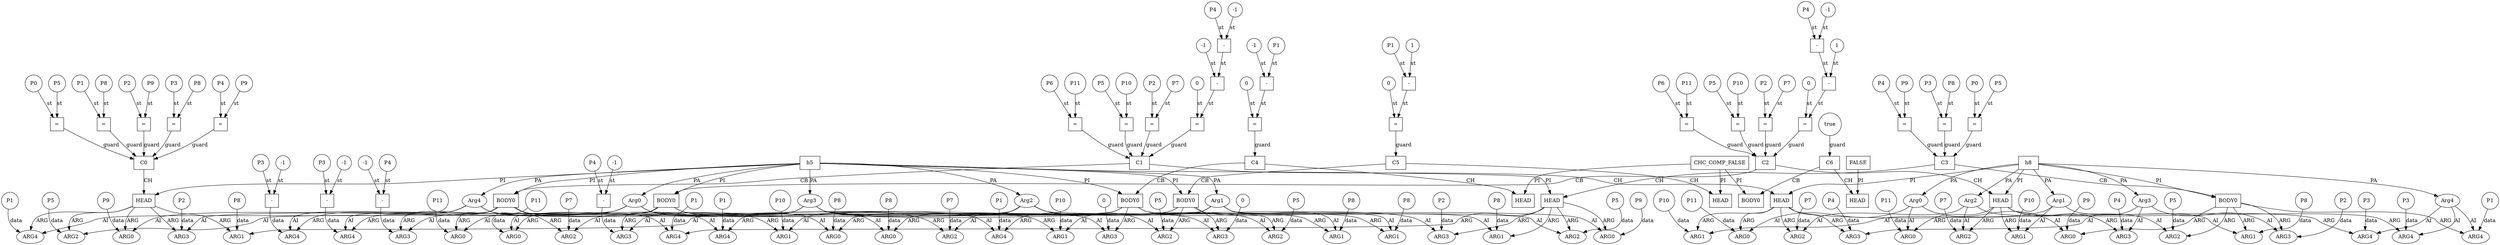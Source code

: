 // Horn Graph
digraph {
	"predicate_0" [label="h5"  nodeName="predicate_0" class=predicateName GNNNodeID=0 shape="box"]
	"predicateArgument_0" [label="Arg0"  nodeName="predicateArgument_0" class=predicateArgument GNNNodeID=1 shape="ellipse"]
		"predicate_0" -> "predicateArgument_0" [ label="PA"]
	"predicateArgument_1" [label="Arg1"  nodeName="predicateArgument_1" class=predicateArgument GNNNodeID=2 shape="ellipse"]
		"predicate_0" -> "predicateArgument_1" [ label="PA"]
	"predicateArgument_2" [label="Arg2"  nodeName="predicateArgument_2" class=predicateArgument GNNNodeID=3 shape="ellipse"]
		"predicate_0" -> "predicateArgument_2" [ label="PA"]
	"predicateArgument_3" [label="Arg3"  nodeName="predicateArgument_3" class=predicateArgument GNNNodeID=4 shape="ellipse"]
		"predicate_0" -> "predicateArgument_3" [ label="PA"]
	"predicateArgument_4" [label="Arg4"  nodeName="predicateArgument_4" class=predicateArgument GNNNodeID=5 shape="ellipse"]
		"predicate_0" -> "predicateArgument_4" [ label="PA"]
	"predicate_1" [label="h8"  nodeName="predicate_1" class=predicateName GNNNodeID=6 shape="box"]
	"predicateArgument_5" [label="Arg0"  nodeName="predicateArgument_5" class=predicateArgument GNNNodeID=7 shape="ellipse"]
		"predicate_1" -> "predicateArgument_5" [ label="PA"]
	"predicateArgument_6" [label="Arg1"  nodeName="predicateArgument_6" class=predicateArgument GNNNodeID=8 shape="ellipse"]
		"predicate_1" -> "predicateArgument_6" [ label="PA"]
	"predicateArgument_7" [label="Arg2"  nodeName="predicateArgument_7" class=predicateArgument GNNNodeID=9 shape="ellipse"]
		"predicate_1" -> "predicateArgument_7" [ label="PA"]
	"predicateArgument_8" [label="Arg3"  nodeName="predicateArgument_8" class=predicateArgument GNNNodeID=10 shape="ellipse"]
		"predicate_1" -> "predicateArgument_8" [ label="PA"]
	"predicateArgument_9" [label="Arg4"  nodeName="predicateArgument_9" class=predicateArgument GNNNodeID=11 shape="ellipse"]
		"predicate_1" -> "predicateArgument_9" [ label="PA"]
	"predicate_2" [label="CHC_COMP_FALSE"  nodeName="predicate_2" class=predicateName GNNNodeID=12 shape="box"]
	"predicate_3" [label="FALSE"  nodeName="predicate_3" class=predicateName GNNNodeID=13 shape="box"]
	"clause_0" [label="C0"  nodeName="clause_0" class=clause GNNNodeID=14 shape="box"]
	"=_15" [label="="  nodeName="=_15" class=operator GNNNodeID=15 shape="square"]
		"=_15" -> "clause_0" [ label="guard"]
	"P3_16" [label="P3"  nodeName="P3_16" class=symbolicConstant GNNNodeID=16 shape="circle"]
		"P3_16" -> "=_15" [ label="st"]
	"P8_17" [label="P8"  nodeName="P8_17" class=symbolicConstant GNNNodeID=17 shape="circle"]
		"P8_17" -> "=_15" [ label="st"]
	"=_18" [label="="  nodeName="=_18" class=operator GNNNodeID=18 shape="square"]
		"=_18" -> "clause_0" [ label="guard"]
	"P4_19" [label="P4"  nodeName="P4_19" class=symbolicConstant GNNNodeID=19 shape="circle"]
		"P4_19" -> "=_18" [ label="st"]
	"P9_20" [label="P9"  nodeName="P9_20" class=symbolicConstant GNNNodeID=20 shape="circle"]
		"P9_20" -> "=_18" [ label="st"]
	"=_21" [label="="  nodeName="=_21" class=operator GNNNodeID=21 shape="square"]
		"=_21" -> "clause_0" [ label="guard"]
	"P0_22" [label="P0"  nodeName="P0_22" class=symbolicConstant GNNNodeID=22 shape="circle"]
		"P0_22" -> "=_21" [ label="st"]
	"P5_23" [label="P5"  nodeName="P5_23" class=symbolicConstant GNNNodeID=23 shape="circle"]
		"P5_23" -> "=_21" [ label="st"]
	"=_24" [label="="  nodeName="=_24" class=operator GNNNodeID=24 shape="square"]
		"=_24" -> "clause_0" [ label="guard"]
	"P1_25" [label="P1"  nodeName="P1_25" class=symbolicConstant GNNNodeID=25 shape="circle"]
		"P1_25" -> "=_24" [ label="st"]
	"P8_26" [label="P8"  nodeName="P8_26" class=symbolicConstant GNNNodeID=26 shape="circle"]
		"P8_26" -> "=_24" [ label="st"]
	"=_27" [label="="  nodeName="=_27" class=operator GNNNodeID=27 shape="square"]
		"=_27" -> "clause_0" [ label="guard"]
	"P2_28" [label="P2"  nodeName="P2_28" class=symbolicConstant GNNNodeID=28 shape="circle"]
		"P2_28" -> "=_27" [ label="st"]
	"P9_29" [label="P9"  nodeName="P9_29" class=symbolicConstant GNNNodeID=29 shape="circle"]
		"P9_29" -> "=_27" [ label="st"]
	"clauseHead_0" [label="HEAD"  nodeName="clauseHead_0" class=clauseHead GNNNodeID=30 shape="box"]
		"clause_0" -> "clauseHead_0" [ label="CH"]
		"predicate_0" -> "clauseHead_0" [ label="PI"]
	"clauseArgument_0" [label="ARG0"  nodeName="clauseArgument_0" class=clauseArg GNNNodeID=31 shape="ellipse"]
		"clauseHead_0" -> "clauseArgument_0" [ label="ARG"]
		"predicateArgument_0" -> "clauseArgument_0" [ label="AI"]
	"P9_32" [label="P9"  nodeName="P9_32" class=symbolicConstant GNNNodeID=32 shape="circle"]
		"P9_32" -> "clauseArgument_0" [ label="data"]
	"clauseArgument_1" [label="ARG1"  nodeName="clauseArgument_1" class=clauseArg GNNNodeID=33 shape="ellipse"]
		"clauseHead_0" -> "clauseArgument_1" [ label="ARG"]
		"predicateArgument_1" -> "clauseArgument_1" [ label="AI"]
	"P8_34" [label="P8"  nodeName="P8_34" class=symbolicConstant GNNNodeID=34 shape="circle"]
		"P8_34" -> "clauseArgument_1" [ label="data"]
	"clauseArgument_2" [label="ARG2"  nodeName="clauseArgument_2" class=clauseArg GNNNodeID=35 shape="ellipse"]
		"clauseHead_0" -> "clauseArgument_2" [ label="ARG"]
		"predicateArgument_2" -> "clauseArgument_2" [ label="AI"]
	"P5_36" [label="P5"  nodeName="P5_36" class=symbolicConstant GNNNodeID=36 shape="circle"]
		"P5_36" -> "clauseArgument_2" [ label="data"]
	"clauseArgument_3" [label="ARG3"  nodeName="clauseArgument_3" class=clauseArg GNNNodeID=37 shape="ellipse"]
		"clauseHead_0" -> "clauseArgument_3" [ label="ARG"]
		"predicateArgument_3" -> "clauseArgument_3" [ label="AI"]
	"P2_38" [label="P2"  nodeName="P2_38" class=symbolicConstant GNNNodeID=38 shape="circle"]
		"P2_38" -> "clauseArgument_3" [ label="data"]
	"clauseArgument_4" [label="ARG4"  nodeName="clauseArgument_4" class=clauseArg GNNNodeID=39 shape="ellipse"]
		"clauseHead_0" -> "clauseArgument_4" [ label="ARG"]
		"predicateArgument_4" -> "clauseArgument_4" [ label="AI"]
	"P1_40" [label="P1"  nodeName="P1_40" class=symbolicConstant GNNNodeID=40 shape="circle"]
		"P1_40" -> "clauseArgument_4" [ label="data"]
	"clause_1" [label="C1"  nodeName="clause_1" class=clause GNNNodeID=41 shape="box"]
	">=_42" [label="="  nodeName=">=_42" class=operator GNNNodeID=42 shape="square"]
		">=_42" -> "clause_1" [ label="guard"]
	"0_43" [label="0"  nodeName="0_43" class=constant GNNNodeID=43 shape="circle"]
		"0_43" -> ">=_42" [ label="st"]
	"-_44" [label="-"  nodeName="-_44" class=operator GNNNodeID=44 shape="square"]
		"-_44" -> ">=_42" [ label="st"]
	"-1_45" [label="-1"  nodeName="-1_45" class=constant GNNNodeID=45 shape="circle"]
		"-1_45" -> "-_44" [ label="st"]
	"-_46" [label="-"  nodeName="-_46" class=operator GNNNodeID=46 shape="square"]
		"-_46" -> "-_44" [ label="st"]
	"P4_47" [label="P4"  nodeName="P4_47" class=symbolicConstant GNNNodeID=47 shape="circle"]
		"P4_47" -> "-_46" [ label="st"]
	"-1_48" [label="-1"  nodeName="-1_48" class=constant GNNNodeID=48 shape="circle"]
		"-1_48" -> "-_46" [ label="st"]
	"=_49" [label="="  nodeName="=_49" class=operator GNNNodeID=49 shape="square"]
		"=_49" -> "clause_1" [ label="guard"]
	"P6_50" [label="P6"  nodeName="P6_50" class=symbolicConstant GNNNodeID=50 shape="circle"]
		"P6_50" -> "=_49" [ label="st"]
	"P11_51" [label="P11"  nodeName="P11_51" class=symbolicConstant GNNNodeID=51 shape="circle"]
		"P11_51" -> "=_49" [ label="st"]
	"=_52" [label="="  nodeName="=_52" class=operator GNNNodeID=52 shape="square"]
		"=_52" -> "clause_1" [ label="guard"]
	"P5_53" [label="P5"  nodeName="P5_53" class=symbolicConstant GNNNodeID=53 shape="circle"]
		"P5_53" -> "=_52" [ label="st"]
	"P10_54" [label="P10"  nodeName="P10_54" class=symbolicConstant GNNNodeID=54 shape="circle"]
		"P10_54" -> "=_52" [ label="st"]
	"=_55" [label="="  nodeName="=_55" class=operator GNNNodeID=55 shape="square"]
		"=_55" -> "clause_1" [ label="guard"]
	"P2_56" [label="P2"  nodeName="P2_56" class=symbolicConstant GNNNodeID=56 shape="circle"]
		"P2_56" -> "=_55" [ label="st"]
	"P7_57" [label="P7"  nodeName="P7_57" class=symbolicConstant GNNNodeID=57 shape="circle"]
		"P7_57" -> "=_55" [ label="st"]
	"clauseHead_1" [label="HEAD"  nodeName="clauseHead_1" class=clauseHead GNNNodeID=58 shape="box"]
		"clause_1" -> "clauseHead_1" [ label="CH"]
		"predicate_1" -> "clauseHead_1" [ label="PI"]
	"clauseArgument_5" [label="ARG0"  nodeName="clauseArgument_5" class=clauseArg GNNNodeID=59 shape="ellipse"]
		"clauseHead_1" -> "clauseArgument_5" [ label="ARG"]
		"predicateArgument_5" -> "clauseArgument_5" [ label="AI"]
	"P11_60" [label="P11"  nodeName="P11_60" class=symbolicConstant GNNNodeID=60 shape="circle"]
		"P11_60" -> "clauseArgument_5" [ label="data"]
	"clauseArgument_6" [label="ARG1"  nodeName="clauseArgument_6" class=clauseArg GNNNodeID=61 shape="ellipse"]
		"clauseHead_1" -> "clauseArgument_6" [ label="ARG"]
		"predicateArgument_6" -> "clauseArgument_6" [ label="AI"]
	"P10_62" [label="P10"  nodeName="P10_62" class=symbolicConstant GNNNodeID=62 shape="circle"]
		"P10_62" -> "clauseArgument_6" [ label="data"]
	"clauseArgument_7" [label="ARG2"  nodeName="clauseArgument_7" class=clauseArg GNNNodeID=63 shape="ellipse"]
		"clauseHead_1" -> "clauseArgument_7" [ label="ARG"]
		"predicateArgument_7" -> "clauseArgument_7" [ label="AI"]
	"P7_64" [label="P7"  nodeName="P7_64" class=symbolicConstant GNNNodeID=64 shape="circle"]
		"P7_64" -> "clauseArgument_7" [ label="data"]
	"clauseArgument_8" [label="ARG3"  nodeName="clauseArgument_8" class=clauseArg GNNNodeID=65 shape="ellipse"]
		"clauseHead_1" -> "clauseArgument_8" [ label="ARG"]
		"predicateArgument_8" -> "clauseArgument_8" [ label="AI"]
	"P4_66" [label="P4"  nodeName="P4_66" class=symbolicConstant GNNNodeID=66 shape="circle"]
		"P4_66" -> "clauseArgument_8" [ label="data"]
	"clauseArgument_9" [label="ARG4"  nodeName="clauseArgument_9" class=clauseArg GNNNodeID=67 shape="ellipse"]
		"clauseHead_1" -> "clauseArgument_9" [ label="ARG"]
		"predicateArgument_9" -> "clauseArgument_9" [ label="AI"]
	"P3_68" [label="P3"  nodeName="P3_68" class=symbolicConstant GNNNodeID=68 shape="circle"]
		"P3_68" -> "clauseArgument_9" [ label="data"]
	"clauseBody_0" [label="BODY0"  nodeName="clauseBody_0" class=clauseBody GNNNodeID=69 shape="box"]
		"clause_1" -> "clauseBody_0" [ label="CB"]
		"predicate_0" -> "clauseBody_0" [ label="PI"]
	"clauseArgument_10" [label="ARG0"  nodeName="clauseArgument_10" class=clauseArg GNNNodeID=70 shape="ellipse"]
		"clauseBody_0" -> "clauseArgument_10" [ label="ARG"]
		"predicateArgument_0" -> "clauseArgument_10" [ label="AI"]
	"P11_71" [label="P11"  nodeName="P11_71" class=symbolicConstant GNNNodeID=71 shape="circle"]
		"P11_71" -> "clauseArgument_10" [ label="data"]
	"clauseArgument_11" [label="ARG1"  nodeName="clauseArgument_11" class=clauseArg GNNNodeID=72 shape="ellipse"]
		"clauseBody_0" -> "clauseArgument_11" [ label="ARG"]
		"predicateArgument_1" -> "clauseArgument_11" [ label="AI"]
	"P10_73" [label="P10"  nodeName="P10_73" class=symbolicConstant GNNNodeID=73 shape="circle"]
		"P10_73" -> "clauseArgument_11" [ label="data"]
	"clauseArgument_12" [label="ARG2"  nodeName="clauseArgument_12" class=clauseArg GNNNodeID=74 shape="ellipse"]
		"clauseBody_0" -> "clauseArgument_12" [ label="ARG"]
		"predicateArgument_2" -> "clauseArgument_12" [ label="AI"]
	"P7_75" [label="P7"  nodeName="P7_75" class=symbolicConstant GNNNodeID=75 shape="circle"]
		"P7_75" -> "clauseArgument_12" [ label="data"]
	"clauseArgument_13" [label="ARG3"  nodeName="clauseArgument_13" class=clauseArg GNNNodeID=76 shape="ellipse"]
		"clauseBody_0" -> "clauseArgument_13" [ label="ARG"]
		"predicateArgument_3" -> "clauseArgument_13" [ label="AI"]
	"-_77" [label="-"  nodeName="-_77" class=operator GNNNodeID=77 shape="square"]
		"-_77" -> "clauseArgument_13" [ label="data"]
	"P4_78" [label="P4"  nodeName="P4_78" class=symbolicConstant GNNNodeID=78 shape="circle"]
		"P4_78" -> "-_77" [ label="st"]
	"-1_79" [label="-1"  nodeName="-1_79" class=constant GNNNodeID=79 shape="circle"]
		"-1_79" -> "-_77" [ label="st"]
	"clauseArgument_14" [label="ARG4"  nodeName="clauseArgument_14" class=clauseArg GNNNodeID=80 shape="ellipse"]
		"clauseBody_0" -> "clauseArgument_14" [ label="ARG"]
		"predicateArgument_4" -> "clauseArgument_14" [ label="AI"]
	"-_81" [label="-"  nodeName="-_81" class=operator GNNNodeID=81 shape="square"]
		"-_81" -> "clauseArgument_14" [ label="data"]
	"P3_82" [label="P3"  nodeName="P3_82" class=symbolicConstant GNNNodeID=82 shape="circle"]
		"P3_82" -> "-_81" [ label="st"]
	"-1_83" [label="-1"  nodeName="-1_83" class=constant GNNNodeID=83 shape="circle"]
		"-1_83" -> "-_81" [ label="st"]
	"clause_2" [label="C2"  nodeName="clause_2" class=clause GNNNodeID=84 shape="box"]
	">=_85" [label="="  nodeName=">=_85" class=operator GNNNodeID=85 shape="square"]
		">=_85" -> "clause_2" [ label="guard"]
	"0_86" [label="0"  nodeName="0_86" class=constant GNNNodeID=86 shape="circle"]
		"0_86" -> ">=_85" [ label="st"]
	"-_87" [label="-"  nodeName="-_87" class=operator GNNNodeID=87 shape="square"]
		"-_87" -> ">=_85" [ label="st"]
	"-_88" [label="-"  nodeName="-_88" class=operator GNNNodeID=88 shape="square"]
		"-_88" -> "-_87" [ label="st"]
	"P4_89" [label="P4"  nodeName="P4_89" class=symbolicConstant GNNNodeID=89 shape="circle"]
		"P4_89" -> "-_88" [ label="st"]
	"-1_90" [label="-1"  nodeName="-1_90" class=constant GNNNodeID=90 shape="circle"]
		"-1_90" -> "-_88" [ label="st"]
	"1_91" [label="1"  nodeName="1_91" class=constant GNNNodeID=91 shape="circle"]
		"1_91" -> "-_87" [ label="st"]
	"=_92" [label="="  nodeName="=_92" class=operator GNNNodeID=92 shape="square"]
		"=_92" -> "clause_2" [ label="guard"]
	"P6_93" [label="P6"  nodeName="P6_93" class=symbolicConstant GNNNodeID=93 shape="circle"]
		"P6_93" -> "=_92" [ label="st"]
	"P11_94" [label="P11"  nodeName="P11_94" class=symbolicConstant GNNNodeID=94 shape="circle"]
		"P11_94" -> "=_92" [ label="st"]
	"=_95" [label="="  nodeName="=_95" class=operator GNNNodeID=95 shape="square"]
		"=_95" -> "clause_2" [ label="guard"]
	"P5_96" [label="P5"  nodeName="P5_96" class=symbolicConstant GNNNodeID=96 shape="circle"]
		"P5_96" -> "=_95" [ label="st"]
	"P10_97" [label="P10"  nodeName="P10_97" class=symbolicConstant GNNNodeID=97 shape="circle"]
		"P10_97" -> "=_95" [ label="st"]
	"=_98" [label="="  nodeName="=_98" class=operator GNNNodeID=98 shape="square"]
		"=_98" -> "clause_2" [ label="guard"]
	"P2_99" [label="P2"  nodeName="P2_99" class=symbolicConstant GNNNodeID=99 shape="circle"]
		"P2_99" -> "=_98" [ label="st"]
	"P7_100" [label="P7"  nodeName="P7_100" class=symbolicConstant GNNNodeID=100 shape="circle"]
		"P7_100" -> "=_98" [ label="st"]
	"clauseHead_2" [label="HEAD"  nodeName="clauseHead_2" class=clauseHead GNNNodeID=101 shape="box"]
		"clause_2" -> "clauseHead_2" [ label="CH"]
		"predicate_1" -> "clauseHead_2" [ label="PI"]
	"clauseArgument_15" [label="ARG0"  nodeName="clauseArgument_15" class=clauseArg GNNNodeID=102 shape="ellipse"]
		"clauseHead_2" -> "clauseArgument_15" [ label="ARG"]
		"predicateArgument_5" -> "clauseArgument_15" [ label="AI"]
	"P11_103" [label="P11"  nodeName="P11_103" class=symbolicConstant GNNNodeID=103 shape="circle"]
		"P11_103" -> "clauseArgument_15" [ label="data"]
	"clauseArgument_16" [label="ARG1"  nodeName="clauseArgument_16" class=clauseArg GNNNodeID=104 shape="ellipse"]
		"clauseHead_2" -> "clauseArgument_16" [ label="ARG"]
		"predicateArgument_6" -> "clauseArgument_16" [ label="AI"]
	"P10_105" [label="P10"  nodeName="P10_105" class=symbolicConstant GNNNodeID=105 shape="circle"]
		"P10_105" -> "clauseArgument_16" [ label="data"]
	"clauseArgument_17" [label="ARG2"  nodeName="clauseArgument_17" class=clauseArg GNNNodeID=106 shape="ellipse"]
		"clauseHead_2" -> "clauseArgument_17" [ label="ARG"]
		"predicateArgument_7" -> "clauseArgument_17" [ label="AI"]
	"P7_107" [label="P7"  nodeName="P7_107" class=symbolicConstant GNNNodeID=107 shape="circle"]
		"P7_107" -> "clauseArgument_17" [ label="data"]
	"clauseArgument_18" [label="ARG3"  nodeName="clauseArgument_18" class=clauseArg GNNNodeID=108 shape="ellipse"]
		"clauseHead_2" -> "clauseArgument_18" [ label="ARG"]
		"predicateArgument_8" -> "clauseArgument_18" [ label="AI"]
	"P4_109" [label="P4"  nodeName="P4_109" class=symbolicConstant GNNNodeID=109 shape="circle"]
		"P4_109" -> "clauseArgument_18" [ label="data"]
	"clauseArgument_19" [label="ARG4"  nodeName="clauseArgument_19" class=clauseArg GNNNodeID=110 shape="ellipse"]
		"clauseHead_2" -> "clauseArgument_19" [ label="ARG"]
		"predicateArgument_9" -> "clauseArgument_19" [ label="AI"]
	"P3_111" [label="P3"  nodeName="P3_111" class=symbolicConstant GNNNodeID=111 shape="circle"]
		"P3_111" -> "clauseArgument_19" [ label="data"]
	"clauseBody_1" [label="BODY0"  nodeName="clauseBody_1" class=clauseBody GNNNodeID=112 shape="box"]
		"clause_2" -> "clauseBody_1" [ label="CB"]
		"predicate_0" -> "clauseBody_1" [ label="PI"]
	"clauseArgument_20" [label="ARG0"  nodeName="clauseArgument_20" class=clauseArg GNNNodeID=113 shape="ellipse"]
		"clauseBody_1" -> "clauseArgument_20" [ label="ARG"]
		"predicateArgument_0" -> "clauseArgument_20" [ label="AI"]
	"P11_114" [label="P11"  nodeName="P11_114" class=symbolicConstant GNNNodeID=114 shape="circle"]
		"P11_114" -> "clauseArgument_20" [ label="data"]
	"clauseArgument_21" [label="ARG1"  nodeName="clauseArgument_21" class=clauseArg GNNNodeID=115 shape="ellipse"]
		"clauseBody_1" -> "clauseArgument_21" [ label="ARG"]
		"predicateArgument_1" -> "clauseArgument_21" [ label="AI"]
	"P10_116" [label="P10"  nodeName="P10_116" class=symbolicConstant GNNNodeID=116 shape="circle"]
		"P10_116" -> "clauseArgument_21" [ label="data"]
	"clauseArgument_22" [label="ARG2"  nodeName="clauseArgument_22" class=clauseArg GNNNodeID=117 shape="ellipse"]
		"clauseBody_1" -> "clauseArgument_22" [ label="ARG"]
		"predicateArgument_2" -> "clauseArgument_22" [ label="AI"]
	"P7_118" [label="P7"  nodeName="P7_118" class=symbolicConstant GNNNodeID=118 shape="circle"]
		"P7_118" -> "clauseArgument_22" [ label="data"]
	"clauseArgument_23" [label="ARG3"  nodeName="clauseArgument_23" class=clauseArg GNNNodeID=119 shape="ellipse"]
		"clauseBody_1" -> "clauseArgument_23" [ label="ARG"]
		"predicateArgument_3" -> "clauseArgument_23" [ label="AI"]
	"-_120" [label="-"  nodeName="-_120" class=operator GNNNodeID=120 shape="square"]
		"-_120" -> "clauseArgument_23" [ label="data"]
	"P4_121" [label="P4"  nodeName="P4_121" class=symbolicConstant GNNNodeID=121 shape="circle"]
		"P4_121" -> "-_120" [ label="st"]
	"-1_122" [label="-1"  nodeName="-1_122" class=constant GNNNodeID=122 shape="circle"]
		"-1_122" -> "-_120" [ label="st"]
	"clauseArgument_24" [label="ARG4"  nodeName="clauseArgument_24" class=clauseArg GNNNodeID=123 shape="ellipse"]
		"clauseBody_1" -> "clauseArgument_24" [ label="ARG"]
		"predicateArgument_4" -> "clauseArgument_24" [ label="AI"]
	"-_124" [label="-"  nodeName="-_124" class=operator GNNNodeID=124 shape="square"]
		"-_124" -> "clauseArgument_24" [ label="data"]
	"P3_125" [label="P3"  nodeName="P3_125" class=symbolicConstant GNNNodeID=125 shape="circle"]
		"P3_125" -> "-_124" [ label="st"]
	"-1_126" [label="-1"  nodeName="-1_126" class=constant GNNNodeID=126 shape="circle"]
		"-1_126" -> "-_124" [ label="st"]
	"clause_3" [label="C3"  nodeName="clause_3" class=clause GNNNodeID=127 shape="box"]
	"=_128" [label="="  nodeName="=_128" class=operator GNNNodeID=128 shape="square"]
		"=_128" -> "clause_3" [ label="guard"]
	"P4_129" [label="P4"  nodeName="P4_129" class=symbolicConstant GNNNodeID=129 shape="circle"]
		"P4_129" -> "=_128" [ label="st"]
	"P9_130" [label="P9"  nodeName="P9_130" class=symbolicConstant GNNNodeID=130 shape="circle"]
		"P9_130" -> "=_128" [ label="st"]
	"=_131" [label="="  nodeName="=_131" class=operator GNNNodeID=131 shape="square"]
		"=_131" -> "clause_3" [ label="guard"]
	"P3_132" [label="P3"  nodeName="P3_132" class=symbolicConstant GNNNodeID=132 shape="circle"]
		"P3_132" -> "=_131" [ label="st"]
	"P8_133" [label="P8"  nodeName="P8_133" class=symbolicConstant GNNNodeID=133 shape="circle"]
		"P8_133" -> "=_131" [ label="st"]
	"=_134" [label="="  nodeName="=_134" class=operator GNNNodeID=134 shape="square"]
		"=_134" -> "clause_3" [ label="guard"]
	"P0_135" [label="P0"  nodeName="P0_135" class=symbolicConstant GNNNodeID=135 shape="circle"]
		"P0_135" -> "=_134" [ label="st"]
	"P5_136" [label="P5"  nodeName="P5_136" class=symbolicConstant GNNNodeID=136 shape="circle"]
		"P5_136" -> "=_134" [ label="st"]
	"clauseHead_3" [label="HEAD"  nodeName="clauseHead_3" class=clauseHead GNNNodeID=137 shape="box"]
		"clause_3" -> "clauseHead_3" [ label="CH"]
		"predicate_0" -> "clauseHead_3" [ label="PI"]
	"clauseArgument_25" [label="ARG0"  nodeName="clauseArgument_25" class=clauseArg GNNNodeID=138 shape="ellipse"]
		"clauseHead_3" -> "clauseArgument_25" [ label="ARG"]
		"predicateArgument_0" -> "clauseArgument_25" [ label="AI"]
	"P9_139" [label="P9"  nodeName="P9_139" class=symbolicConstant GNNNodeID=139 shape="circle"]
		"P9_139" -> "clauseArgument_25" [ label="data"]
	"clauseArgument_26" [label="ARG1"  nodeName="clauseArgument_26" class=clauseArg GNNNodeID=140 shape="ellipse"]
		"clauseHead_3" -> "clauseArgument_26" [ label="ARG"]
		"predicateArgument_1" -> "clauseArgument_26" [ label="AI"]
	"P8_141" [label="P8"  nodeName="P8_141" class=symbolicConstant GNNNodeID=141 shape="circle"]
		"P8_141" -> "clauseArgument_26" [ label="data"]
	"clauseArgument_27" [label="ARG2"  nodeName="clauseArgument_27" class=clauseArg GNNNodeID=142 shape="ellipse"]
		"clauseHead_3" -> "clauseArgument_27" [ label="ARG"]
		"predicateArgument_2" -> "clauseArgument_27" [ label="AI"]
	"P5_143" [label="P5"  nodeName="P5_143" class=symbolicConstant GNNNodeID=143 shape="circle"]
		"P5_143" -> "clauseArgument_27" [ label="data"]
	"clauseArgument_28" [label="ARG3"  nodeName="clauseArgument_28" class=clauseArg GNNNodeID=144 shape="ellipse"]
		"clauseHead_3" -> "clauseArgument_28" [ label="ARG"]
		"predicateArgument_3" -> "clauseArgument_28" [ label="AI"]
	"P2_145" [label="P2"  nodeName="P2_145" class=symbolicConstant GNNNodeID=145 shape="circle"]
		"P2_145" -> "clauseArgument_28" [ label="data"]
	"clauseArgument_29" [label="ARG4"  nodeName="clauseArgument_29" class=clauseArg GNNNodeID=146 shape="ellipse"]
		"clauseHead_3" -> "clauseArgument_29" [ label="ARG"]
		"predicateArgument_4" -> "clauseArgument_29" [ label="AI"]
	"P1_147" [label="P1"  nodeName="P1_147" class=symbolicConstant GNNNodeID=147 shape="circle"]
		"P1_147" -> "clauseArgument_29" [ label="data"]
	"clauseBody_2" [label="BODY0"  nodeName="clauseBody_2" class=clauseBody GNNNodeID=148 shape="box"]
		"clause_3" -> "clauseBody_2" [ label="CB"]
		"predicate_1" -> "clauseBody_2" [ label="PI"]
	"clauseArgument_30" [label="ARG0"  nodeName="clauseArgument_30" class=clauseArg GNNNodeID=149 shape="ellipse"]
		"clauseBody_2" -> "clauseArgument_30" [ label="ARG"]
		"predicateArgument_5" -> "clauseArgument_30" [ label="AI"]
	"P9_150" [label="P9"  nodeName="P9_150" class=symbolicConstant GNNNodeID=150 shape="circle"]
		"P9_150" -> "clauseArgument_30" [ label="data"]
	"clauseArgument_31" [label="ARG1"  nodeName="clauseArgument_31" class=clauseArg GNNNodeID=151 shape="ellipse"]
		"clauseBody_2" -> "clauseArgument_31" [ label="ARG"]
		"predicateArgument_6" -> "clauseArgument_31" [ label="AI"]
	"P8_152" [label="P8"  nodeName="P8_152" class=symbolicConstant GNNNodeID=152 shape="circle"]
		"P8_152" -> "clauseArgument_31" [ label="data"]
	"clauseArgument_32" [label="ARG2"  nodeName="clauseArgument_32" class=clauseArg GNNNodeID=153 shape="ellipse"]
		"clauseBody_2" -> "clauseArgument_32" [ label="ARG"]
		"predicateArgument_7" -> "clauseArgument_32" [ label="AI"]
	"P5_154" [label="P5"  nodeName="P5_154" class=symbolicConstant GNNNodeID=154 shape="circle"]
		"P5_154" -> "clauseArgument_32" [ label="data"]
	"clauseArgument_33" [label="ARG3"  nodeName="clauseArgument_33" class=clauseArg GNNNodeID=155 shape="ellipse"]
		"clauseBody_2" -> "clauseArgument_33" [ label="ARG"]
		"predicateArgument_8" -> "clauseArgument_33" [ label="AI"]
	"P2_156" [label="P2"  nodeName="P2_156" class=symbolicConstant GNNNodeID=156 shape="circle"]
		"P2_156" -> "clauseArgument_33" [ label="data"]
	"clauseArgument_34" [label="ARG4"  nodeName="clauseArgument_34" class=clauseArg GNNNodeID=157 shape="ellipse"]
		"clauseBody_2" -> "clauseArgument_34" [ label="ARG"]
		"predicateArgument_9" -> "clauseArgument_34" [ label="AI"]
	"P1_158" [label="P1"  nodeName="P1_158" class=symbolicConstant GNNNodeID=158 shape="circle"]
		"P1_158" -> "clauseArgument_34" [ label="data"]
	"clause_4" [label="C4"  nodeName="clause_4" class=clause GNNNodeID=159 shape="box"]
	">=_160" [label="="  nodeName=">=_160" class=operator GNNNodeID=160 shape="square"]
		">=_160" -> "clause_4" [ label="guard"]
	"0_161" [label="0"  nodeName="0_161" class=constant GNNNodeID=161 shape="circle"]
		"0_161" -> ">=_160" [ label="st"]
	"-_162" [label="-"  nodeName="-_162" class=operator GNNNodeID=162 shape="square"]
		"-_162" -> ">=_160" [ label="st"]
	"-1_163" [label="-1"  nodeName="-1_163" class=constant GNNNodeID=163 shape="circle"]
		"-1_163" -> "-_162" [ label="st"]
	"P1_164" [label="P1"  nodeName="P1_164" class=symbolicConstant GNNNodeID=164 shape="circle"]
		"P1_164" -> "-_162" [ label="st"]
	"clauseHead_4" [label="HEAD"  nodeName="clauseHead_4" class=clauseHead GNNNodeID=165 shape="box"]
		"clause_4" -> "clauseHead_4" [ label="CH"]
		"predicate_2" -> "clauseHead_4" [ label="PI"]
	"clauseBody_3" [label="BODY0"  nodeName="clauseBody_3" class=clauseBody GNNNodeID=166 shape="box"]
		"clause_4" -> "clauseBody_3" [ label="CB"]
		"predicate_0" -> "clauseBody_3" [ label="PI"]
	"clauseArgument_35" [label="ARG0"  nodeName="clauseArgument_35" class=clauseArg GNNNodeID=167 shape="ellipse"]
		"clauseBody_3" -> "clauseArgument_35" [ label="ARG"]
		"predicateArgument_0" -> "clauseArgument_35" [ label="AI"]
	"P8_168" [label="P8"  nodeName="P8_168" class=symbolicConstant GNNNodeID=168 shape="circle"]
		"P8_168" -> "clauseArgument_35" [ label="data"]
	"clauseArgument_36" [label="ARG1"  nodeName="clauseArgument_36" class=clauseArg GNNNodeID=169 shape="ellipse"]
		"clauseBody_3" -> "clauseArgument_36" [ label="ARG"]
		"predicateArgument_1" -> "clauseArgument_36" [ label="AI"]
	"P8_170" [label="P8"  nodeName="P8_170" class=symbolicConstant GNNNodeID=170 shape="circle"]
		"P8_170" -> "clauseArgument_36" [ label="data"]
	"clauseArgument_37" [label="ARG2"  nodeName="clauseArgument_37" class=clauseArg GNNNodeID=171 shape="ellipse"]
		"clauseBody_3" -> "clauseArgument_37" [ label="ARG"]
		"predicateArgument_2" -> "clauseArgument_37" [ label="AI"]
	"P5_172" [label="P5"  nodeName="P5_172" class=symbolicConstant GNNNodeID=172 shape="circle"]
		"P5_172" -> "clauseArgument_37" [ label="data"]
	"clauseArgument_38" [label="ARG3"  nodeName="clauseArgument_38" class=clauseArg GNNNodeID=173 shape="ellipse"]
		"clauseBody_3" -> "clauseArgument_38" [ label="ARG"]
		"predicateArgument_3" -> "clauseArgument_38" [ label="AI"]
	"0_174" [label="0"  nodeName="0_174" class=constant GNNNodeID=174 shape="circle"]
		"0_174" -> "clauseArgument_38" [ label="data"]
	"clauseArgument_39" [label="ARG4"  nodeName="clauseArgument_39" class=clauseArg GNNNodeID=175 shape="ellipse"]
		"clauseBody_3" -> "clauseArgument_39" [ label="ARG"]
		"predicateArgument_4" -> "clauseArgument_39" [ label="AI"]
	"P1_176" [label="P1"  nodeName="P1_176" class=symbolicConstant GNNNodeID=176 shape="circle"]
		"P1_176" -> "clauseArgument_39" [ label="data"]
	"clause_5" [label="C5"  nodeName="clause_5" class=clause GNNNodeID=177 shape="box"]
	">=_178" [label="="  nodeName=">=_178" class=operator GNNNodeID=178 shape="square"]
		">=_178" -> "clause_5" [ label="guard"]
	"0_179" [label="0"  nodeName="0_179" class=constant GNNNodeID=179 shape="circle"]
		"0_179" -> ">=_178" [ label="st"]
	"-_180" [label="-"  nodeName="-_180" class=operator GNNNodeID=180 shape="square"]
		"-_180" -> ">=_178" [ label="st"]
	"P1_181" [label="P1"  nodeName="P1_181" class=symbolicConstant GNNNodeID=181 shape="circle"]
		"P1_181" -> "-_180" [ label="st"]
	"1_182" [label="1"  nodeName="1_182" class=constant GNNNodeID=182 shape="circle"]
		"1_182" -> "-_180" [ label="st"]
	"clauseHead_5" [label="HEAD"  nodeName="clauseHead_5" class=clauseHead GNNNodeID=183 shape="box"]
		"clause_5" -> "clauseHead_5" [ label="CH"]
		"predicate_2" -> "clauseHead_5" [ label="PI"]
	"clauseBody_4" [label="BODY0"  nodeName="clauseBody_4" class=clauseBody GNNNodeID=184 shape="box"]
		"clause_5" -> "clauseBody_4" [ label="CB"]
		"predicate_0" -> "clauseBody_4" [ label="PI"]
	"clauseArgument_40" [label="ARG0"  nodeName="clauseArgument_40" class=clauseArg GNNNodeID=185 shape="ellipse"]
		"clauseBody_4" -> "clauseArgument_40" [ label="ARG"]
		"predicateArgument_0" -> "clauseArgument_40" [ label="AI"]
	"P8_186" [label="P8"  nodeName="P8_186" class=symbolicConstant GNNNodeID=186 shape="circle"]
		"P8_186" -> "clauseArgument_40" [ label="data"]
	"clauseArgument_41" [label="ARG1"  nodeName="clauseArgument_41" class=clauseArg GNNNodeID=187 shape="ellipse"]
		"clauseBody_4" -> "clauseArgument_41" [ label="ARG"]
		"predicateArgument_1" -> "clauseArgument_41" [ label="AI"]
	"P8_188" [label="P8"  nodeName="P8_188" class=symbolicConstant GNNNodeID=188 shape="circle"]
		"P8_188" -> "clauseArgument_41" [ label="data"]
	"clauseArgument_42" [label="ARG2"  nodeName="clauseArgument_42" class=clauseArg GNNNodeID=189 shape="ellipse"]
		"clauseBody_4" -> "clauseArgument_42" [ label="ARG"]
		"predicateArgument_2" -> "clauseArgument_42" [ label="AI"]
	"P5_190" [label="P5"  nodeName="P5_190" class=symbolicConstant GNNNodeID=190 shape="circle"]
		"P5_190" -> "clauseArgument_42" [ label="data"]
	"clauseArgument_43" [label="ARG3"  nodeName="clauseArgument_43" class=clauseArg GNNNodeID=191 shape="ellipse"]
		"clauseBody_4" -> "clauseArgument_43" [ label="ARG"]
		"predicateArgument_3" -> "clauseArgument_43" [ label="AI"]
	"0_192" [label="0"  nodeName="0_192" class=constant GNNNodeID=192 shape="circle"]
		"0_192" -> "clauseArgument_43" [ label="data"]
	"clauseArgument_44" [label="ARG4"  nodeName="clauseArgument_44" class=clauseArg GNNNodeID=193 shape="ellipse"]
		"clauseBody_4" -> "clauseArgument_44" [ label="ARG"]
		"predicateArgument_4" -> "clauseArgument_44" [ label="AI"]
	"P1_194" [label="P1"  nodeName="P1_194" class=symbolicConstant GNNNodeID=194 shape="circle"]
		"P1_194" -> "clauseArgument_44" [ label="data"]
	"clause_6" [label="C6"  nodeName="clause_6" class=clause GNNNodeID=195 shape="box"]
	"true_196" [label="true"  nodeName="true_196" class=constant GNNNodeID=196 shape="circle"]
		"true_196" -> "clause_6" [ label="guard"]
	"clauseHead_6" [label="HEAD"  nodeName="clauseHead_6" class=clauseHead GNNNodeID=197 shape="box"]
		"clause_6" -> "clauseHead_6" [ label="CH"]
		"predicate_3" -> "clauseHead_6" [ label="PI"]
	"clauseBody_5" [label="BODY0"  nodeName="clauseBody_5" class=clauseBody GNNNodeID=198 shape="box"]
		"clause_6" -> "clauseBody_5" [ label="CB"]
		"predicate_2" -> "clauseBody_5" [ label="PI"]
}
